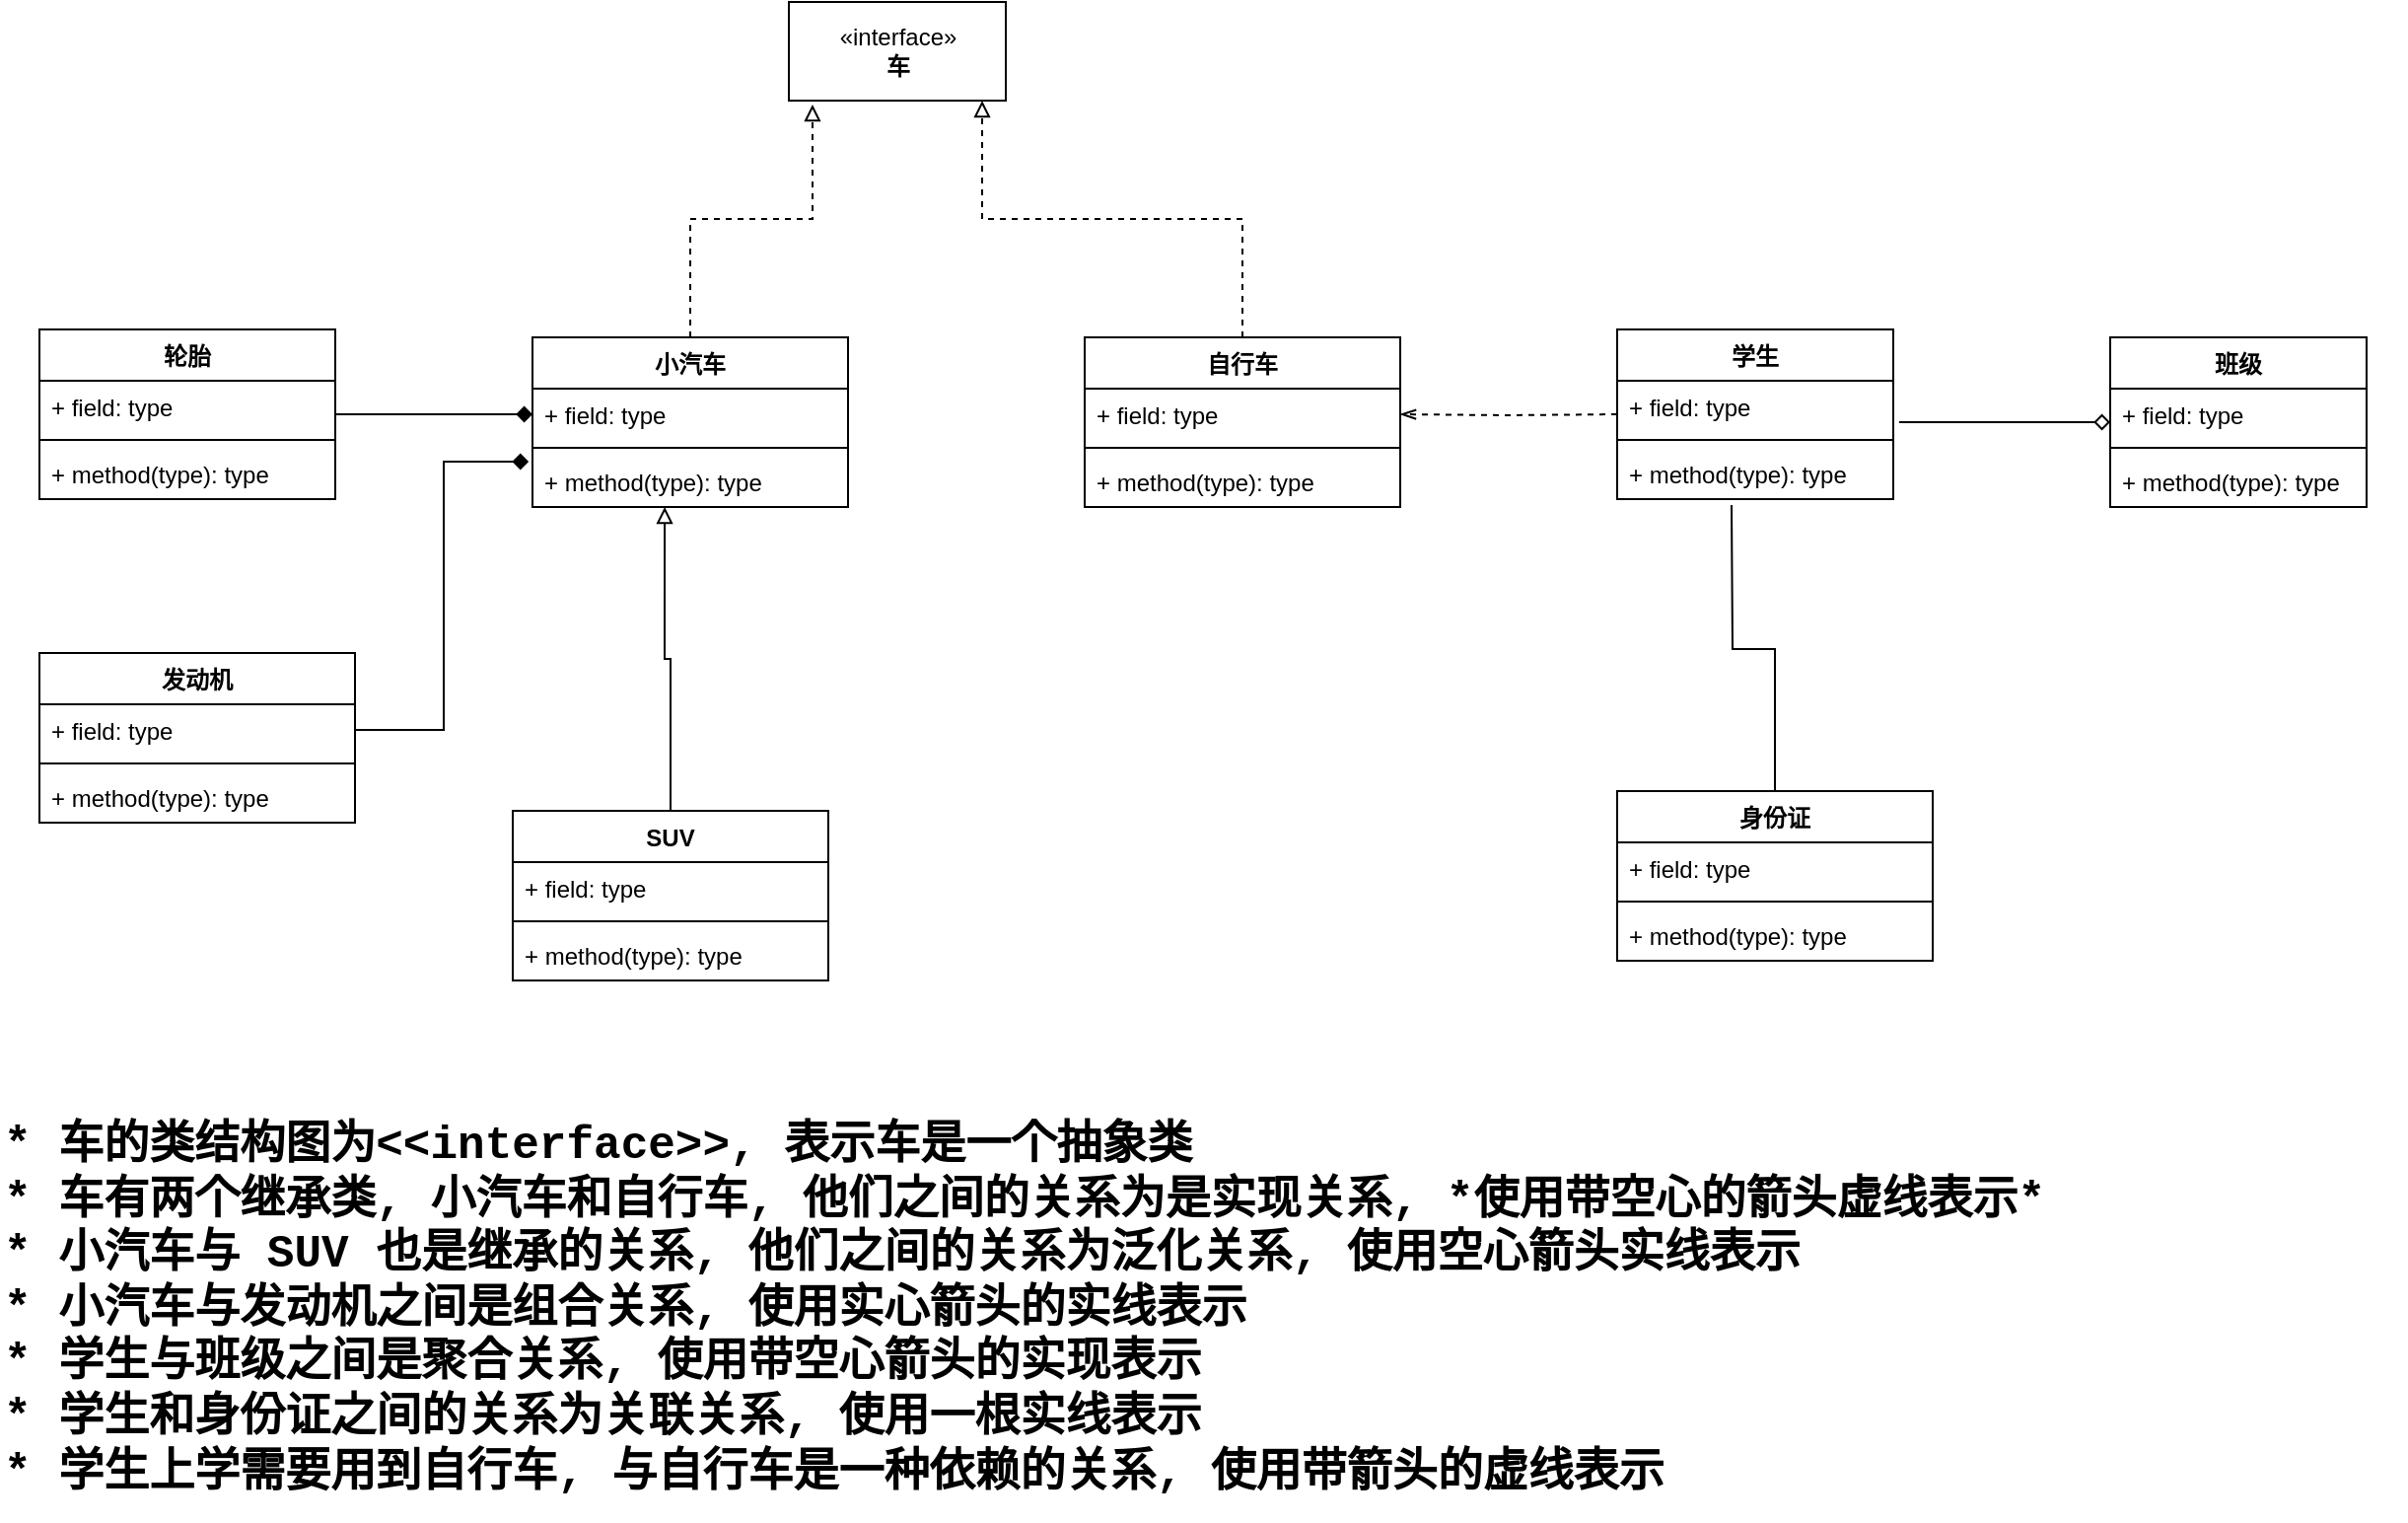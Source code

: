 <mxfile version="13.0.3" type="device"><diagram id="BMjuF3pcBkDv-WmGf-59" name="第 1 页"><mxGraphModel dx="2889" dy="822" grid="1" gridSize="10" guides="1" tooltips="1" connect="1" arrows="1" fold="1" page="1" pageScale="1" pageWidth="827" pageHeight="1169" math="0" shadow="0"><root><mxCell id="0"/><mxCell id="1" parent="0"/><mxCell id="89eslCi0zvFLra2E1gg1-5" value="«interface»&lt;br&gt;&lt;b&gt;车&lt;/b&gt;" style="html=1;" vertex="1" parent="1"><mxGeometry x="290" y="70" width="110" height="50" as="geometry"/></mxCell><mxCell id="89eslCi0zvFLra2E1gg1-16" style="edgeStyle=orthogonalEdgeStyle;rounded=0;orthogonalLoop=1;jettySize=auto;html=1;exitX=0.5;exitY=0;exitDx=0;exitDy=0;entryX=0.109;entryY=1.04;entryDx=0;entryDy=0;entryPerimeter=0;dashed=1;endArrow=block;endFill=0;" edge="1" parent="1" source="89eslCi0zvFLra2E1gg1-6" target="89eslCi0zvFLra2E1gg1-5"><mxGeometry relative="1" as="geometry"><mxPoint x="290" y="130" as="targetPoint"/></mxGeometry></mxCell><mxCell id="89eslCi0zvFLra2E1gg1-6" value="小汽车" style="swimlane;fontStyle=1;align=center;verticalAlign=top;childLayout=stackLayout;horizontal=1;startSize=26;horizontalStack=0;resizeParent=1;resizeParentMax=0;resizeLast=0;collapsible=1;marginBottom=0;" vertex="1" parent="1"><mxGeometry x="160" y="240" width="160" height="86" as="geometry"/></mxCell><mxCell id="89eslCi0zvFLra2E1gg1-7" value="+ field: type" style="text;strokeColor=none;fillColor=none;align=left;verticalAlign=top;spacingLeft=4;spacingRight=4;overflow=hidden;rotatable=0;points=[[0,0.5],[1,0.5]];portConstraint=eastwest;" vertex="1" parent="89eslCi0zvFLra2E1gg1-6"><mxGeometry y="26" width="160" height="26" as="geometry"/></mxCell><mxCell id="89eslCi0zvFLra2E1gg1-8" value="" style="line;strokeWidth=1;fillColor=none;align=left;verticalAlign=middle;spacingTop=-1;spacingLeft=3;spacingRight=3;rotatable=0;labelPosition=right;points=[];portConstraint=eastwest;" vertex="1" parent="89eslCi0zvFLra2E1gg1-6"><mxGeometry y="52" width="160" height="8" as="geometry"/></mxCell><mxCell id="89eslCi0zvFLra2E1gg1-9" value="+ method(type): type" style="text;strokeColor=none;fillColor=none;align=left;verticalAlign=top;spacingLeft=4;spacingRight=4;overflow=hidden;rotatable=0;points=[[0,0.5],[1,0.5]];portConstraint=eastwest;" vertex="1" parent="89eslCi0zvFLra2E1gg1-6"><mxGeometry y="60" width="160" height="26" as="geometry"/></mxCell><mxCell id="89eslCi0zvFLra2E1gg1-18" style="edgeStyle=orthogonalEdgeStyle;rounded=0;orthogonalLoop=1;jettySize=auto;html=1;exitX=0.5;exitY=0;exitDx=0;exitDy=0;entryX=0.891;entryY=1;entryDx=0;entryDy=0;entryPerimeter=0;endArrow=block;endFill=0;dashed=1;" edge="1" parent="1" source="89eslCi0zvFLra2E1gg1-11" target="89eslCi0zvFLra2E1gg1-5"><mxGeometry relative="1" as="geometry"/></mxCell><mxCell id="89eslCi0zvFLra2E1gg1-11" value="自行车" style="swimlane;fontStyle=1;align=center;verticalAlign=top;childLayout=stackLayout;horizontal=1;startSize=26;horizontalStack=0;resizeParent=1;resizeParentMax=0;resizeLast=0;collapsible=1;marginBottom=0;" vertex="1" parent="1"><mxGeometry x="440" y="240" width="160" height="86" as="geometry"/></mxCell><mxCell id="89eslCi0zvFLra2E1gg1-12" value="+ field: type" style="text;strokeColor=none;fillColor=none;align=left;verticalAlign=top;spacingLeft=4;spacingRight=4;overflow=hidden;rotatable=0;points=[[0,0.5],[1,0.5]];portConstraint=eastwest;" vertex="1" parent="89eslCi0zvFLra2E1gg1-11"><mxGeometry y="26" width="160" height="26" as="geometry"/></mxCell><mxCell id="89eslCi0zvFLra2E1gg1-13" value="" style="line;strokeWidth=1;fillColor=none;align=left;verticalAlign=middle;spacingTop=-1;spacingLeft=3;spacingRight=3;rotatable=0;labelPosition=right;points=[];portConstraint=eastwest;" vertex="1" parent="89eslCi0zvFLra2E1gg1-11"><mxGeometry y="52" width="160" height="8" as="geometry"/></mxCell><mxCell id="89eslCi0zvFLra2E1gg1-14" value="+ method(type): type" style="text;strokeColor=none;fillColor=none;align=left;verticalAlign=top;spacingLeft=4;spacingRight=4;overflow=hidden;rotatable=0;points=[[0,0.5],[1,0.5]];portConstraint=eastwest;" vertex="1" parent="89eslCi0zvFLra2E1gg1-11"><mxGeometry y="60" width="160" height="26" as="geometry"/></mxCell><mxCell id="89eslCi0zvFLra2E1gg1-23" style="edgeStyle=orthogonalEdgeStyle;rounded=0;orthogonalLoop=1;jettySize=auto;html=1;entryX=0;entryY=0.5;entryDx=0;entryDy=0;endArrow=diamond;endFill=1;" edge="1" parent="1" source="89eslCi0zvFLra2E1gg1-19" target="89eslCi0zvFLra2E1gg1-7"><mxGeometry relative="1" as="geometry"/></mxCell><mxCell id="89eslCi0zvFLra2E1gg1-19" value="轮胎" style="swimlane;fontStyle=1;align=center;verticalAlign=top;childLayout=stackLayout;horizontal=1;startSize=26;horizontalStack=0;resizeParent=1;resizeParentMax=0;resizeLast=0;collapsible=1;marginBottom=0;" vertex="1" parent="1"><mxGeometry x="-90" y="236" width="150" height="86" as="geometry"/></mxCell><mxCell id="89eslCi0zvFLra2E1gg1-20" value="+ field: type" style="text;strokeColor=none;fillColor=none;align=left;verticalAlign=top;spacingLeft=4;spacingRight=4;overflow=hidden;rotatable=0;points=[[0,0.5],[1,0.5]];portConstraint=eastwest;" vertex="1" parent="89eslCi0zvFLra2E1gg1-19"><mxGeometry y="26" width="150" height="26" as="geometry"/></mxCell><mxCell id="89eslCi0zvFLra2E1gg1-21" value="" style="line;strokeWidth=1;fillColor=none;align=left;verticalAlign=middle;spacingTop=-1;spacingLeft=3;spacingRight=3;rotatable=0;labelPosition=right;points=[];portConstraint=eastwest;" vertex="1" parent="89eslCi0zvFLra2E1gg1-19"><mxGeometry y="52" width="150" height="8" as="geometry"/></mxCell><mxCell id="89eslCi0zvFLra2E1gg1-22" value="+ method(type): type" style="text;strokeColor=none;fillColor=none;align=left;verticalAlign=top;spacingLeft=4;spacingRight=4;overflow=hidden;rotatable=0;points=[[0,0.5],[1,0.5]];portConstraint=eastwest;" vertex="1" parent="89eslCi0zvFLra2E1gg1-19"><mxGeometry y="60" width="150" height="26" as="geometry"/></mxCell><mxCell id="89eslCi0zvFLra2E1gg1-29" style="edgeStyle=orthogonalEdgeStyle;rounded=0;orthogonalLoop=1;jettySize=auto;html=1;exitX=0;exitY=0.5;exitDx=0;exitDy=0;entryX=1;entryY=0.5;entryDx=0;entryDy=0;startArrow=none;startFill=0;endArrow=openThin;endFill=0;dashed=1;" edge="1" parent="1" target="89eslCi0zvFLra2E1gg1-12"><mxGeometry relative="1" as="geometry"><mxPoint x="710" y="279" as="sourcePoint"/></mxGeometry></mxCell><mxCell id="89eslCi0zvFLra2E1gg1-24" value="学生" style="swimlane;fontStyle=1;align=center;verticalAlign=top;childLayout=stackLayout;horizontal=1;startSize=26;horizontalStack=0;resizeParent=1;resizeParentMax=0;resizeLast=0;collapsible=1;marginBottom=0;" vertex="1" parent="1"><mxGeometry x="710" y="236" width="140" height="86" as="geometry"/></mxCell><mxCell id="89eslCi0zvFLra2E1gg1-30" value="+ field: type" style="text;strokeColor=none;fillColor=none;align=left;verticalAlign=top;spacingLeft=4;spacingRight=4;overflow=hidden;rotatable=0;points=[[0,0.5],[1,0.5]];portConstraint=eastwest;" vertex="1" parent="89eslCi0zvFLra2E1gg1-24"><mxGeometry y="26" width="140" height="26" as="geometry"/></mxCell><mxCell id="89eslCi0zvFLra2E1gg1-26" value="" style="line;strokeWidth=1;fillColor=none;align=left;verticalAlign=middle;spacingTop=-1;spacingLeft=3;spacingRight=3;rotatable=0;labelPosition=right;points=[];portConstraint=eastwest;" vertex="1" parent="89eslCi0zvFLra2E1gg1-24"><mxGeometry y="52" width="140" height="8" as="geometry"/></mxCell><mxCell id="89eslCi0zvFLra2E1gg1-27" value="+ method(type): type" style="text;strokeColor=none;fillColor=none;align=left;verticalAlign=top;spacingLeft=4;spacingRight=4;overflow=hidden;rotatable=0;points=[[0,0.5],[1,0.5]];portConstraint=eastwest;" vertex="1" parent="89eslCi0zvFLra2E1gg1-24"><mxGeometry y="60" width="140" height="26" as="geometry"/></mxCell><mxCell id="89eslCi0zvFLra2E1gg1-35" style="edgeStyle=orthogonalEdgeStyle;rounded=0;orthogonalLoop=1;jettySize=auto;html=1;entryX=1.021;entryY=0.808;entryDx=0;entryDy=0;entryPerimeter=0;startArrow=diamond;startFill=0;endArrow=none;endFill=0;" edge="1" parent="1" source="89eslCi0zvFLra2E1gg1-32" target="89eslCi0zvFLra2E1gg1-30"><mxGeometry relative="1" as="geometry"><Array as="points"><mxPoint x="950" y="283"/><mxPoint x="950" y="283"/></Array></mxGeometry></mxCell><mxCell id="89eslCi0zvFLra2E1gg1-31" value="班级" style="swimlane;fontStyle=1;align=center;verticalAlign=top;childLayout=stackLayout;horizontal=1;startSize=26;horizontalStack=0;resizeParent=1;resizeParentMax=0;resizeLast=0;collapsible=1;marginBottom=0;" vertex="1" parent="1"><mxGeometry x="960" y="240" width="130" height="86" as="geometry"/></mxCell><mxCell id="89eslCi0zvFLra2E1gg1-32" value="+ field: type" style="text;strokeColor=none;fillColor=none;align=left;verticalAlign=top;spacingLeft=4;spacingRight=4;overflow=hidden;rotatable=0;points=[[0,0.5],[1,0.5]];portConstraint=eastwest;" vertex="1" parent="89eslCi0zvFLra2E1gg1-31"><mxGeometry y="26" width="130" height="26" as="geometry"/></mxCell><mxCell id="89eslCi0zvFLra2E1gg1-33" value="" style="line;strokeWidth=1;fillColor=none;align=left;verticalAlign=middle;spacingTop=-1;spacingLeft=3;spacingRight=3;rotatable=0;labelPosition=right;points=[];portConstraint=eastwest;" vertex="1" parent="89eslCi0zvFLra2E1gg1-31"><mxGeometry y="52" width="130" height="8" as="geometry"/></mxCell><mxCell id="89eslCi0zvFLra2E1gg1-34" value="+ method(type): type" style="text;strokeColor=none;fillColor=none;align=left;verticalAlign=top;spacingLeft=4;spacingRight=4;overflow=hidden;rotatable=0;points=[[0,0.5],[1,0.5]];portConstraint=eastwest;" vertex="1" parent="89eslCi0zvFLra2E1gg1-31"><mxGeometry y="60" width="130" height="26" as="geometry"/></mxCell><mxCell id="89eslCi0zvFLra2E1gg1-36" value="发动机" style="swimlane;fontStyle=1;align=center;verticalAlign=top;childLayout=stackLayout;horizontal=1;startSize=26;horizontalStack=0;resizeParent=1;resizeParentMax=0;resizeLast=0;collapsible=1;marginBottom=0;" vertex="1" parent="1"><mxGeometry x="-90" y="400" width="160" height="86" as="geometry"/></mxCell><mxCell id="89eslCi0zvFLra2E1gg1-37" value="+ field: type" style="text;strokeColor=none;fillColor=none;align=left;verticalAlign=top;spacingLeft=4;spacingRight=4;overflow=hidden;rotatable=0;points=[[0,0.5],[1,0.5]];portConstraint=eastwest;" vertex="1" parent="89eslCi0zvFLra2E1gg1-36"><mxGeometry y="26" width="160" height="26" as="geometry"/></mxCell><mxCell id="89eslCi0zvFLra2E1gg1-38" value="" style="line;strokeWidth=1;fillColor=none;align=left;verticalAlign=middle;spacingTop=-1;spacingLeft=3;spacingRight=3;rotatable=0;labelPosition=right;points=[];portConstraint=eastwest;" vertex="1" parent="89eslCi0zvFLra2E1gg1-36"><mxGeometry y="52" width="160" height="8" as="geometry"/></mxCell><mxCell id="89eslCi0zvFLra2E1gg1-39" value="+ method(type): type" style="text;strokeColor=none;fillColor=none;align=left;verticalAlign=top;spacingLeft=4;spacingRight=4;overflow=hidden;rotatable=0;points=[[0,0.5],[1,0.5]];portConstraint=eastwest;" vertex="1" parent="89eslCi0zvFLra2E1gg1-36"><mxGeometry y="60" width="160" height="26" as="geometry"/></mxCell><mxCell id="89eslCi0zvFLra2E1gg1-40" style="edgeStyle=orthogonalEdgeStyle;rounded=0;orthogonalLoop=1;jettySize=auto;html=1;exitX=1;exitY=0.5;exitDx=0;exitDy=0;entryX=-0.012;entryY=0.115;entryDx=0;entryDy=0;entryPerimeter=0;startArrow=none;startFill=0;endArrow=diamond;endFill=1;" edge="1" parent="1" source="89eslCi0zvFLra2E1gg1-37" target="89eslCi0zvFLra2E1gg1-9"><mxGeometry relative="1" as="geometry"/></mxCell><mxCell id="89eslCi0zvFLra2E1gg1-46" style="edgeStyle=orthogonalEdgeStyle;rounded=0;orthogonalLoop=1;jettySize=auto;html=1;exitX=0.5;exitY=0;exitDx=0;exitDy=0;entryX=0.419;entryY=1;entryDx=0;entryDy=0;entryPerimeter=0;startArrow=none;startFill=0;endArrow=block;endFill=0;" edge="1" parent="1" source="89eslCi0zvFLra2E1gg1-41" target="89eslCi0zvFLra2E1gg1-9"><mxGeometry relative="1" as="geometry"/></mxCell><mxCell id="89eslCi0zvFLra2E1gg1-41" value="SUV" style="swimlane;fontStyle=1;align=center;verticalAlign=top;childLayout=stackLayout;horizontal=1;startSize=26;horizontalStack=0;resizeParent=1;resizeParentMax=0;resizeLast=0;collapsible=1;marginBottom=0;" vertex="1" parent="1"><mxGeometry x="150" y="480" width="160" height="86" as="geometry"/></mxCell><mxCell id="89eslCi0zvFLra2E1gg1-42" value="+ field: type" style="text;strokeColor=none;fillColor=none;align=left;verticalAlign=top;spacingLeft=4;spacingRight=4;overflow=hidden;rotatable=0;points=[[0,0.5],[1,0.5]];portConstraint=eastwest;" vertex="1" parent="89eslCi0zvFLra2E1gg1-41"><mxGeometry y="26" width="160" height="26" as="geometry"/></mxCell><mxCell id="89eslCi0zvFLra2E1gg1-43" value="" style="line;strokeWidth=1;fillColor=none;align=left;verticalAlign=middle;spacingTop=-1;spacingLeft=3;spacingRight=3;rotatable=0;labelPosition=right;points=[];portConstraint=eastwest;" vertex="1" parent="89eslCi0zvFLra2E1gg1-41"><mxGeometry y="52" width="160" height="8" as="geometry"/></mxCell><mxCell id="89eslCi0zvFLra2E1gg1-44" value="+ method(type): type" style="text;strokeColor=none;fillColor=none;align=left;verticalAlign=top;spacingLeft=4;spacingRight=4;overflow=hidden;rotatable=0;points=[[0,0.5],[1,0.5]];portConstraint=eastwest;" vertex="1" parent="89eslCi0zvFLra2E1gg1-41"><mxGeometry y="60" width="160" height="26" as="geometry"/></mxCell><mxCell id="89eslCi0zvFLra2E1gg1-52" style="edgeStyle=orthogonalEdgeStyle;rounded=0;orthogonalLoop=1;jettySize=auto;html=1;exitX=0.5;exitY=0;exitDx=0;exitDy=0;startArrow=none;startFill=0;endArrow=none;endFill=0;" edge="1" parent="1" source="89eslCi0zvFLra2E1gg1-47"><mxGeometry relative="1" as="geometry"><mxPoint x="768" y="325" as="targetPoint"/></mxGeometry></mxCell><mxCell id="89eslCi0zvFLra2E1gg1-53" value="* 车的类结构图为&amp;lt;&amp;lt;interface&amp;gt;&amp;gt;, 表示车是一个抽象类&lt;br style=&quot;font-size: 23px;&quot;&gt;* 车有两个继承类, 小汽车和自行车, 他们之间的关系为是实现关系, *使用带空心的箭头虚线表示*&lt;br style=&quot;font-size: 23px;&quot;&gt;* 小汽车与 SUV 也是继承的关系, 他们之间的关系为泛化关系, 使用空心箭头实线表示&lt;br style=&quot;font-size: 23px;&quot;&gt;* 小汽车与发动机之间是组合关系, 使用实心箭头的实线表示&lt;br style=&quot;font-size: 23px;&quot;&gt;* 学生与班级之间是聚合关系, 使用带空心箭头的实现表示&lt;br style=&quot;font-size: 23px;&quot;&gt;* 学生和身份证之间的关系为关联关系, 使用一根实线表示&lt;br style=&quot;font-size: 23px;&quot;&gt;* 学生上学需要用到自行车, 与自行车是一种依赖的关系, 使用带箭头的虚线表示" style="text;html=1;strokeColor=none;fillColor=none;align=left;verticalAlign=top;whiteSpace=wrap;rounded=0;fontSize=23;fontFamily=Courier New;fontStyle=1" vertex="1" parent="1"><mxGeometry x="-110" y="630" width="1220" height="210" as="geometry"/></mxCell><mxCell id="89eslCi0zvFLra2E1gg1-47" value="身份证" style="swimlane;fontStyle=1;align=center;verticalAlign=top;childLayout=stackLayout;horizontal=1;startSize=26;horizontalStack=0;resizeParent=1;resizeParentMax=0;resizeLast=0;collapsible=1;marginBottom=0;" vertex="1" parent="1"><mxGeometry x="710" y="470" width="160" height="86" as="geometry"/></mxCell><mxCell id="89eslCi0zvFLra2E1gg1-48" value="+ field: type" style="text;strokeColor=none;fillColor=none;align=left;verticalAlign=top;spacingLeft=4;spacingRight=4;overflow=hidden;rotatable=0;points=[[0,0.5],[1,0.5]];portConstraint=eastwest;" vertex="1" parent="89eslCi0zvFLra2E1gg1-47"><mxGeometry y="26" width="160" height="26" as="geometry"/></mxCell><mxCell id="89eslCi0zvFLra2E1gg1-49" value="" style="line;strokeWidth=1;fillColor=none;align=left;verticalAlign=middle;spacingTop=-1;spacingLeft=3;spacingRight=3;rotatable=0;labelPosition=right;points=[];portConstraint=eastwest;" vertex="1" parent="89eslCi0zvFLra2E1gg1-47"><mxGeometry y="52" width="160" height="8" as="geometry"/></mxCell><mxCell id="89eslCi0zvFLra2E1gg1-50" value="+ method(type): type" style="text;strokeColor=none;fillColor=none;align=left;verticalAlign=top;spacingLeft=4;spacingRight=4;overflow=hidden;rotatable=0;points=[[0,0.5],[1,0.5]];portConstraint=eastwest;" vertex="1" parent="89eslCi0zvFLra2E1gg1-47"><mxGeometry y="60" width="160" height="26" as="geometry"/></mxCell></root></mxGraphModel></diagram></mxfile>